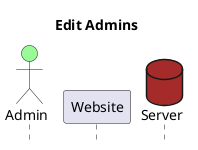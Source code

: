@startuml Manger View
title Edit Admins
Actor Admin #palegreen
participant Website
database Server #brown
hide footbox

@enduml